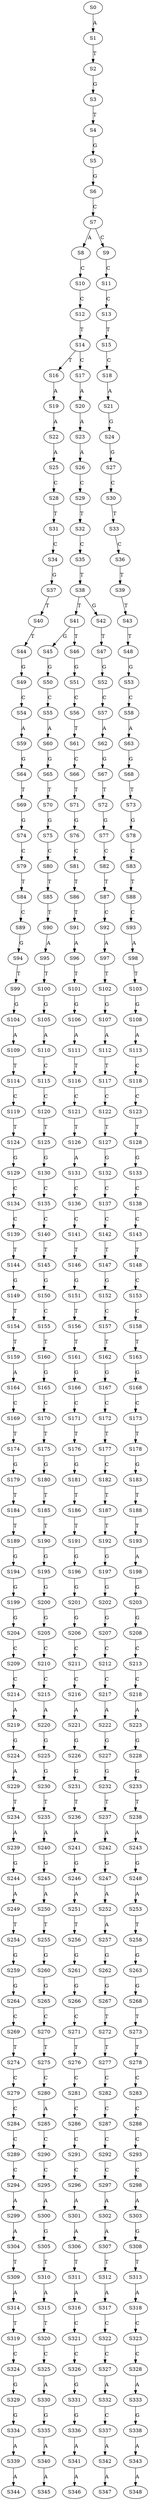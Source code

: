 strict digraph  {
	S0 -> S1 [ label = A ];
	S1 -> S2 [ label = T ];
	S2 -> S3 [ label = G ];
	S3 -> S4 [ label = T ];
	S4 -> S5 [ label = G ];
	S5 -> S6 [ label = G ];
	S6 -> S7 [ label = C ];
	S7 -> S8 [ label = A ];
	S7 -> S9 [ label = C ];
	S8 -> S10 [ label = C ];
	S9 -> S11 [ label = C ];
	S10 -> S12 [ label = C ];
	S11 -> S13 [ label = C ];
	S12 -> S14 [ label = T ];
	S13 -> S15 [ label = T ];
	S14 -> S16 [ label = T ];
	S14 -> S17 [ label = C ];
	S15 -> S18 [ label = C ];
	S16 -> S19 [ label = A ];
	S17 -> S20 [ label = A ];
	S18 -> S21 [ label = A ];
	S19 -> S22 [ label = A ];
	S20 -> S23 [ label = A ];
	S21 -> S24 [ label = G ];
	S22 -> S25 [ label = A ];
	S23 -> S26 [ label = A ];
	S24 -> S27 [ label = G ];
	S25 -> S28 [ label = C ];
	S26 -> S29 [ label = C ];
	S27 -> S30 [ label = C ];
	S28 -> S31 [ label = T ];
	S29 -> S32 [ label = T ];
	S30 -> S33 [ label = T ];
	S31 -> S34 [ label = C ];
	S32 -> S35 [ label = C ];
	S33 -> S36 [ label = C ];
	S34 -> S37 [ label = G ];
	S35 -> S38 [ label = T ];
	S36 -> S39 [ label = T ];
	S37 -> S40 [ label = T ];
	S38 -> S41 [ label = T ];
	S38 -> S42 [ label = G ];
	S39 -> S43 [ label = T ];
	S40 -> S44 [ label = T ];
	S41 -> S45 [ label = G ];
	S41 -> S46 [ label = T ];
	S42 -> S47 [ label = T ];
	S43 -> S48 [ label = T ];
	S44 -> S49 [ label = G ];
	S45 -> S50 [ label = G ];
	S46 -> S51 [ label = G ];
	S47 -> S52 [ label = G ];
	S48 -> S53 [ label = G ];
	S49 -> S54 [ label = C ];
	S50 -> S55 [ label = C ];
	S51 -> S56 [ label = C ];
	S52 -> S57 [ label = C ];
	S53 -> S58 [ label = C ];
	S54 -> S59 [ label = A ];
	S55 -> S60 [ label = A ];
	S56 -> S61 [ label = T ];
	S57 -> S62 [ label = A ];
	S58 -> S63 [ label = A ];
	S59 -> S64 [ label = G ];
	S60 -> S65 [ label = G ];
	S61 -> S66 [ label = C ];
	S62 -> S67 [ label = G ];
	S63 -> S68 [ label = G ];
	S64 -> S69 [ label = T ];
	S65 -> S70 [ label = T ];
	S66 -> S71 [ label = T ];
	S67 -> S72 [ label = T ];
	S68 -> S73 [ label = T ];
	S69 -> S74 [ label = G ];
	S70 -> S75 [ label = G ];
	S71 -> S76 [ label = G ];
	S72 -> S77 [ label = G ];
	S73 -> S78 [ label = G ];
	S74 -> S79 [ label = C ];
	S75 -> S80 [ label = C ];
	S76 -> S81 [ label = C ];
	S77 -> S82 [ label = C ];
	S78 -> S83 [ label = C ];
	S79 -> S84 [ label = T ];
	S80 -> S85 [ label = T ];
	S81 -> S86 [ label = T ];
	S82 -> S87 [ label = T ];
	S83 -> S88 [ label = T ];
	S84 -> S89 [ label = C ];
	S85 -> S90 [ label = T ];
	S86 -> S91 [ label = T ];
	S87 -> S92 [ label = C ];
	S88 -> S93 [ label = C ];
	S89 -> S94 [ label = G ];
	S90 -> S95 [ label = A ];
	S91 -> S96 [ label = A ];
	S92 -> S97 [ label = A ];
	S93 -> S98 [ label = A ];
	S94 -> S99 [ label = T ];
	S95 -> S100 [ label = T ];
	S96 -> S101 [ label = T ];
	S97 -> S102 [ label = T ];
	S98 -> S103 [ label = T ];
	S99 -> S104 [ label = G ];
	S100 -> S105 [ label = G ];
	S101 -> S106 [ label = G ];
	S102 -> S107 [ label = G ];
	S103 -> S108 [ label = G ];
	S104 -> S109 [ label = A ];
	S105 -> S110 [ label = A ];
	S106 -> S111 [ label = A ];
	S107 -> S112 [ label = A ];
	S108 -> S113 [ label = A ];
	S109 -> S114 [ label = T ];
	S110 -> S115 [ label = C ];
	S111 -> S116 [ label = T ];
	S112 -> S117 [ label = T ];
	S113 -> S118 [ label = C ];
	S114 -> S119 [ label = C ];
	S115 -> S120 [ label = C ];
	S116 -> S121 [ label = C ];
	S117 -> S122 [ label = C ];
	S118 -> S123 [ label = C ];
	S119 -> S124 [ label = T ];
	S120 -> S125 [ label = T ];
	S121 -> S126 [ label = T ];
	S122 -> S127 [ label = T ];
	S123 -> S128 [ label = T ];
	S124 -> S129 [ label = G ];
	S125 -> S130 [ label = G ];
	S126 -> S131 [ label = A ];
	S127 -> S132 [ label = G ];
	S128 -> S133 [ label = G ];
	S129 -> S134 [ label = C ];
	S130 -> S135 [ label = C ];
	S131 -> S136 [ label = C ];
	S132 -> S137 [ label = C ];
	S133 -> S138 [ label = C ];
	S134 -> S139 [ label = C ];
	S135 -> S140 [ label = C ];
	S136 -> S141 [ label = C ];
	S137 -> S142 [ label = C ];
	S138 -> S143 [ label = C ];
	S139 -> S144 [ label = T ];
	S140 -> S145 [ label = T ];
	S141 -> S146 [ label = T ];
	S142 -> S147 [ label = T ];
	S143 -> S148 [ label = T ];
	S144 -> S149 [ label = G ];
	S145 -> S150 [ label = G ];
	S146 -> S151 [ label = G ];
	S147 -> S152 [ label = G ];
	S148 -> S153 [ label = C ];
	S149 -> S154 [ label = T ];
	S150 -> S155 [ label = C ];
	S151 -> S156 [ label = T ];
	S152 -> S157 [ label = C ];
	S153 -> S158 [ label = C ];
	S154 -> S159 [ label = T ];
	S155 -> S160 [ label = T ];
	S156 -> S161 [ label = T ];
	S157 -> S162 [ label = T ];
	S158 -> S163 [ label = T ];
	S159 -> S164 [ label = A ];
	S160 -> S165 [ label = G ];
	S161 -> S166 [ label = G ];
	S162 -> S167 [ label = G ];
	S163 -> S168 [ label = G ];
	S164 -> S169 [ label = C ];
	S165 -> S170 [ label = C ];
	S166 -> S171 [ label = C ];
	S167 -> S172 [ label = C ];
	S168 -> S173 [ label = C ];
	S169 -> S174 [ label = T ];
	S170 -> S175 [ label = T ];
	S171 -> S176 [ label = T ];
	S172 -> S177 [ label = T ];
	S173 -> S178 [ label = T ];
	S174 -> S179 [ label = G ];
	S175 -> S180 [ label = G ];
	S176 -> S181 [ label = G ];
	S177 -> S182 [ label = C ];
	S178 -> S183 [ label = G ];
	S179 -> S184 [ label = T ];
	S180 -> S185 [ label = T ];
	S181 -> S186 [ label = T ];
	S182 -> S187 [ label = T ];
	S183 -> S188 [ label = T ];
	S184 -> S189 [ label = T ];
	S185 -> S190 [ label = T ];
	S186 -> S191 [ label = T ];
	S187 -> S192 [ label = T ];
	S188 -> S193 [ label = T ];
	S189 -> S194 [ label = G ];
	S190 -> S195 [ label = G ];
	S191 -> S196 [ label = G ];
	S192 -> S197 [ label = G ];
	S193 -> S198 [ label = A ];
	S194 -> S199 [ label = G ];
	S195 -> S200 [ label = G ];
	S196 -> S201 [ label = G ];
	S197 -> S202 [ label = G ];
	S198 -> S203 [ label = G ];
	S199 -> S204 [ label = G ];
	S200 -> S205 [ label = G ];
	S201 -> S206 [ label = G ];
	S202 -> S207 [ label = G ];
	S203 -> S208 [ label = G ];
	S204 -> S209 [ label = C ];
	S205 -> S210 [ label = C ];
	S206 -> S211 [ label = C ];
	S207 -> S212 [ label = C ];
	S208 -> S213 [ label = C ];
	S209 -> S214 [ label = C ];
	S210 -> S215 [ label = C ];
	S211 -> S216 [ label = C ];
	S212 -> S217 [ label = C ];
	S213 -> S218 [ label = C ];
	S214 -> S219 [ label = A ];
	S215 -> S220 [ label = A ];
	S216 -> S221 [ label = A ];
	S217 -> S222 [ label = A ];
	S218 -> S223 [ label = A ];
	S219 -> S224 [ label = G ];
	S220 -> S225 [ label = G ];
	S221 -> S226 [ label = G ];
	S222 -> S227 [ label = G ];
	S223 -> S228 [ label = G ];
	S224 -> S229 [ label = A ];
	S225 -> S230 [ label = G ];
	S226 -> S231 [ label = G ];
	S227 -> S232 [ label = G ];
	S228 -> S233 [ label = G ];
	S229 -> S234 [ label = T ];
	S230 -> S235 [ label = T ];
	S231 -> S236 [ label = T ];
	S232 -> S237 [ label = T ];
	S233 -> S238 [ label = T ];
	S234 -> S239 [ label = A ];
	S235 -> S240 [ label = A ];
	S236 -> S241 [ label = A ];
	S237 -> S242 [ label = A ];
	S238 -> S243 [ label = A ];
	S239 -> S244 [ label = G ];
	S240 -> S245 [ label = G ];
	S241 -> S246 [ label = G ];
	S242 -> S247 [ label = G ];
	S243 -> S248 [ label = G ];
	S244 -> S249 [ label = A ];
	S245 -> S250 [ label = A ];
	S246 -> S251 [ label = A ];
	S247 -> S252 [ label = A ];
	S248 -> S253 [ label = A ];
	S249 -> S254 [ label = T ];
	S250 -> S255 [ label = T ];
	S251 -> S256 [ label = T ];
	S252 -> S257 [ label = A ];
	S253 -> S258 [ label = T ];
	S254 -> S259 [ label = G ];
	S255 -> S260 [ label = G ];
	S256 -> S261 [ label = G ];
	S257 -> S262 [ label = G ];
	S258 -> S263 [ label = G ];
	S259 -> S264 [ label = G ];
	S260 -> S265 [ label = G ];
	S261 -> S266 [ label = G ];
	S262 -> S267 [ label = G ];
	S263 -> S268 [ label = G ];
	S264 -> S269 [ label = C ];
	S265 -> S270 [ label = C ];
	S266 -> S271 [ label = C ];
	S267 -> S272 [ label = T ];
	S268 -> S273 [ label = T ];
	S269 -> S274 [ label = T ];
	S270 -> S275 [ label = T ];
	S271 -> S276 [ label = T ];
	S272 -> S277 [ label = T ];
	S273 -> S278 [ label = T ];
	S274 -> S279 [ label = C ];
	S275 -> S280 [ label = C ];
	S276 -> S281 [ label = C ];
	S277 -> S282 [ label = C ];
	S278 -> S283 [ label = C ];
	S279 -> S284 [ label = C ];
	S280 -> S285 [ label = A ];
	S281 -> S286 [ label = C ];
	S282 -> S287 [ label = C ];
	S283 -> S288 [ label = C ];
	S284 -> S289 [ label = C ];
	S285 -> S290 [ label = C ];
	S286 -> S291 [ label = C ];
	S287 -> S292 [ label = C ];
	S288 -> S293 [ label = C ];
	S289 -> S294 [ label = C ];
	S290 -> S295 [ label = C ];
	S291 -> S296 [ label = C ];
	S292 -> S297 [ label = C ];
	S293 -> S298 [ label = C ];
	S294 -> S299 [ label = A ];
	S295 -> S300 [ label = A ];
	S296 -> S301 [ label = A ];
	S297 -> S302 [ label = A ];
	S298 -> S303 [ label = A ];
	S299 -> S304 [ label = A ];
	S300 -> S305 [ label = G ];
	S301 -> S306 [ label = A ];
	S302 -> S307 [ label = A ];
	S303 -> S308 [ label = G ];
	S304 -> S309 [ label = T ];
	S305 -> S310 [ label = T ];
	S306 -> S311 [ label = T ];
	S307 -> S312 [ label = T ];
	S308 -> S313 [ label = T ];
	S309 -> S314 [ label = A ];
	S310 -> S315 [ label = A ];
	S311 -> S316 [ label = A ];
	S312 -> S317 [ label = A ];
	S313 -> S318 [ label = A ];
	S314 -> S319 [ label = T ];
	S315 -> S320 [ label = T ];
	S316 -> S321 [ label = C ];
	S317 -> S322 [ label = C ];
	S318 -> S323 [ label = C ];
	S319 -> S324 [ label = C ];
	S320 -> S325 [ label = C ];
	S321 -> S326 [ label = C ];
	S322 -> S327 [ label = C ];
	S323 -> S328 [ label = C ];
	S324 -> S329 [ label = G ];
	S325 -> S330 [ label = A ];
	S326 -> S331 [ label = G ];
	S327 -> S332 [ label = A ];
	S328 -> S333 [ label = A ];
	S329 -> S334 [ label = G ];
	S330 -> S335 [ label = G ];
	S331 -> S336 [ label = G ];
	S332 -> S337 [ label = C ];
	S333 -> S338 [ label = G ];
	S334 -> S339 [ label = A ];
	S335 -> S340 [ label = A ];
	S336 -> S341 [ label = A ];
	S337 -> S342 [ label = A ];
	S338 -> S343 [ label = A ];
	S339 -> S344 [ label = A ];
	S340 -> S345 [ label = A ];
	S341 -> S346 [ label = A ];
	S342 -> S347 [ label = A ];
	S343 -> S348 [ label = A ];
}
